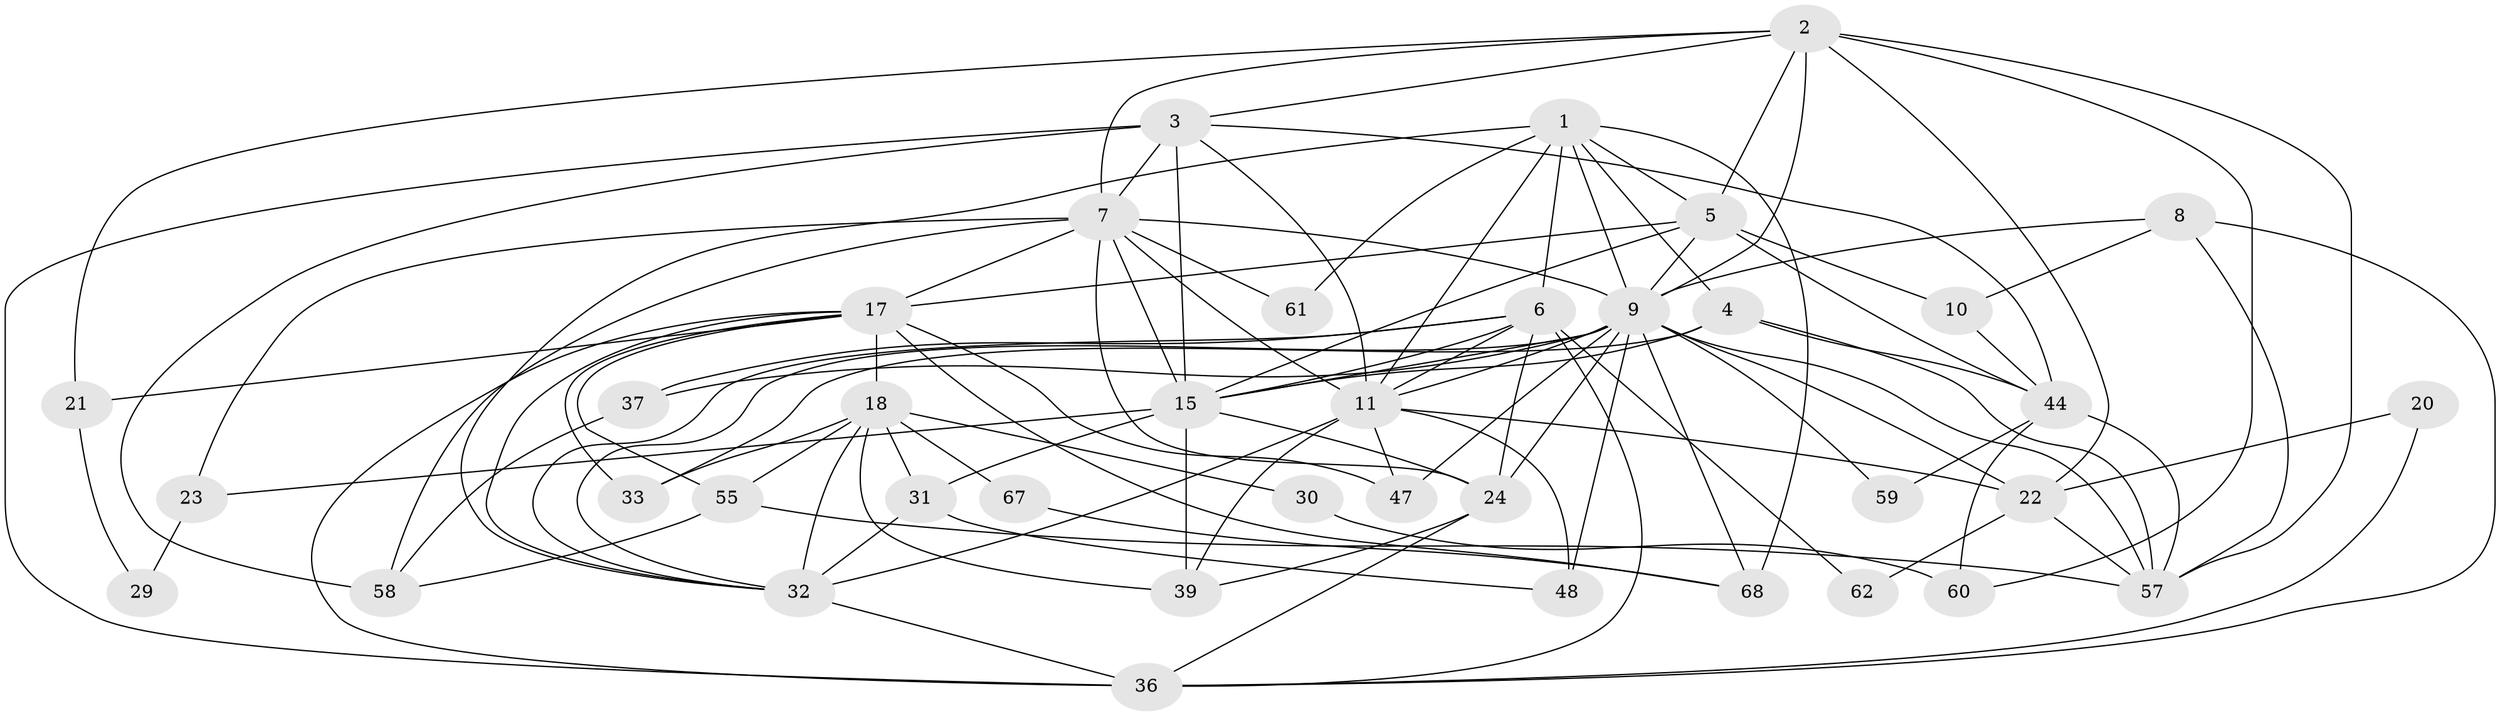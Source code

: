 // original degree distribution, {4: 0.3333333333333333, 2: 0.1282051282051282, 5: 0.1794871794871795, 7: 0.05128205128205128, 3: 0.23076923076923078, 6: 0.07692307692307693}
// Generated by graph-tools (version 1.1) at 2025/15/03/09/25 04:15:05]
// undirected, 39 vertices, 105 edges
graph export_dot {
graph [start="1"]
  node [color=gray90,style=filled];
  1 [super="+35"];
  2 [super="+28"];
  3 [super="+14+77"];
  4 [super="+13"];
  5 [super="+56+52+78"];
  6 [super="+53"];
  7 [super="+34"];
  8;
  9 [super="+16+12+69"];
  10 [super="+71"];
  11 [super="+27+43+46"];
  15 [super="+63+75+25"];
  17 [super="+72+26+41"];
  18 [super="+51+19"];
  20;
  21;
  22 [super="+38"];
  23;
  24 [super="+64"];
  29;
  30;
  31 [super="+66"];
  32 [super="+73+42"];
  33;
  36 [super="+40"];
  37;
  39 [super="+49"];
  44 [super="+50"];
  47;
  48;
  55;
  57 [super="+76"];
  58;
  59;
  60;
  61;
  62;
  67;
  68 [super="+74"];
  1 -- 68;
  1 -- 61;
  1 -- 11;
  1 -- 9;
  1 -- 5;
  1 -- 6;
  1 -- 32;
  1 -- 4;
  2 -- 22;
  2 -- 5;
  2 -- 9;
  2 -- 21;
  2 -- 60;
  2 -- 57;
  2 -- 7;
  2 -- 3;
  3 -- 44;
  3 -- 11;
  3 -- 7 [weight=2];
  3 -- 36;
  3 -- 15;
  3 -- 58;
  4 -- 44 [weight=2];
  4 -- 33;
  4 -- 57;
  4 -- 15 [weight=2];
  5 -- 9;
  5 -- 17 [weight=2];
  5 -- 10 [weight=2];
  5 -- 44;
  5 -- 15;
  6 -- 37;
  6 -- 32;
  6 -- 62;
  6 -- 15;
  6 -- 36;
  6 -- 24;
  6 -- 11;
  7 -- 15 [weight=2];
  7 -- 11;
  7 -- 17 [weight=2];
  7 -- 23;
  7 -- 24;
  7 -- 58;
  7 -- 61;
  7 -- 9;
  8 -- 57;
  8 -- 10;
  8 -- 36;
  8 -- 9;
  9 -- 22;
  9 -- 24;
  9 -- 68;
  9 -- 37;
  9 -- 15;
  9 -- 48;
  9 -- 47;
  9 -- 59;
  9 -- 32;
  9 -- 11;
  9 -- 57;
  10 -- 44;
  11 -- 48;
  11 -- 39;
  11 -- 22;
  11 -- 47;
  11 -- 32;
  15 -- 39 [weight=2];
  15 -- 31 [weight=2];
  15 -- 23;
  15 -- 24;
  17 -- 36 [weight=2];
  17 -- 55;
  17 -- 21;
  17 -- 18;
  17 -- 47;
  17 -- 33;
  17 -- 68;
  17 -- 32;
  18 -- 33;
  18 -- 30;
  18 -- 67;
  18 -- 39;
  18 -- 31;
  18 -- 55;
  18 -- 32;
  20 -- 22;
  20 -- 36;
  21 -- 29;
  22 -- 62;
  22 -- 57;
  23 -- 29;
  24 -- 36;
  24 -- 39;
  30 -- 60;
  31 -- 48;
  31 -- 32 [weight=2];
  32 -- 36;
  37 -- 58;
  44 -- 60;
  44 -- 57;
  44 -- 59;
  55 -- 57;
  55 -- 58;
  67 -- 68;
}

